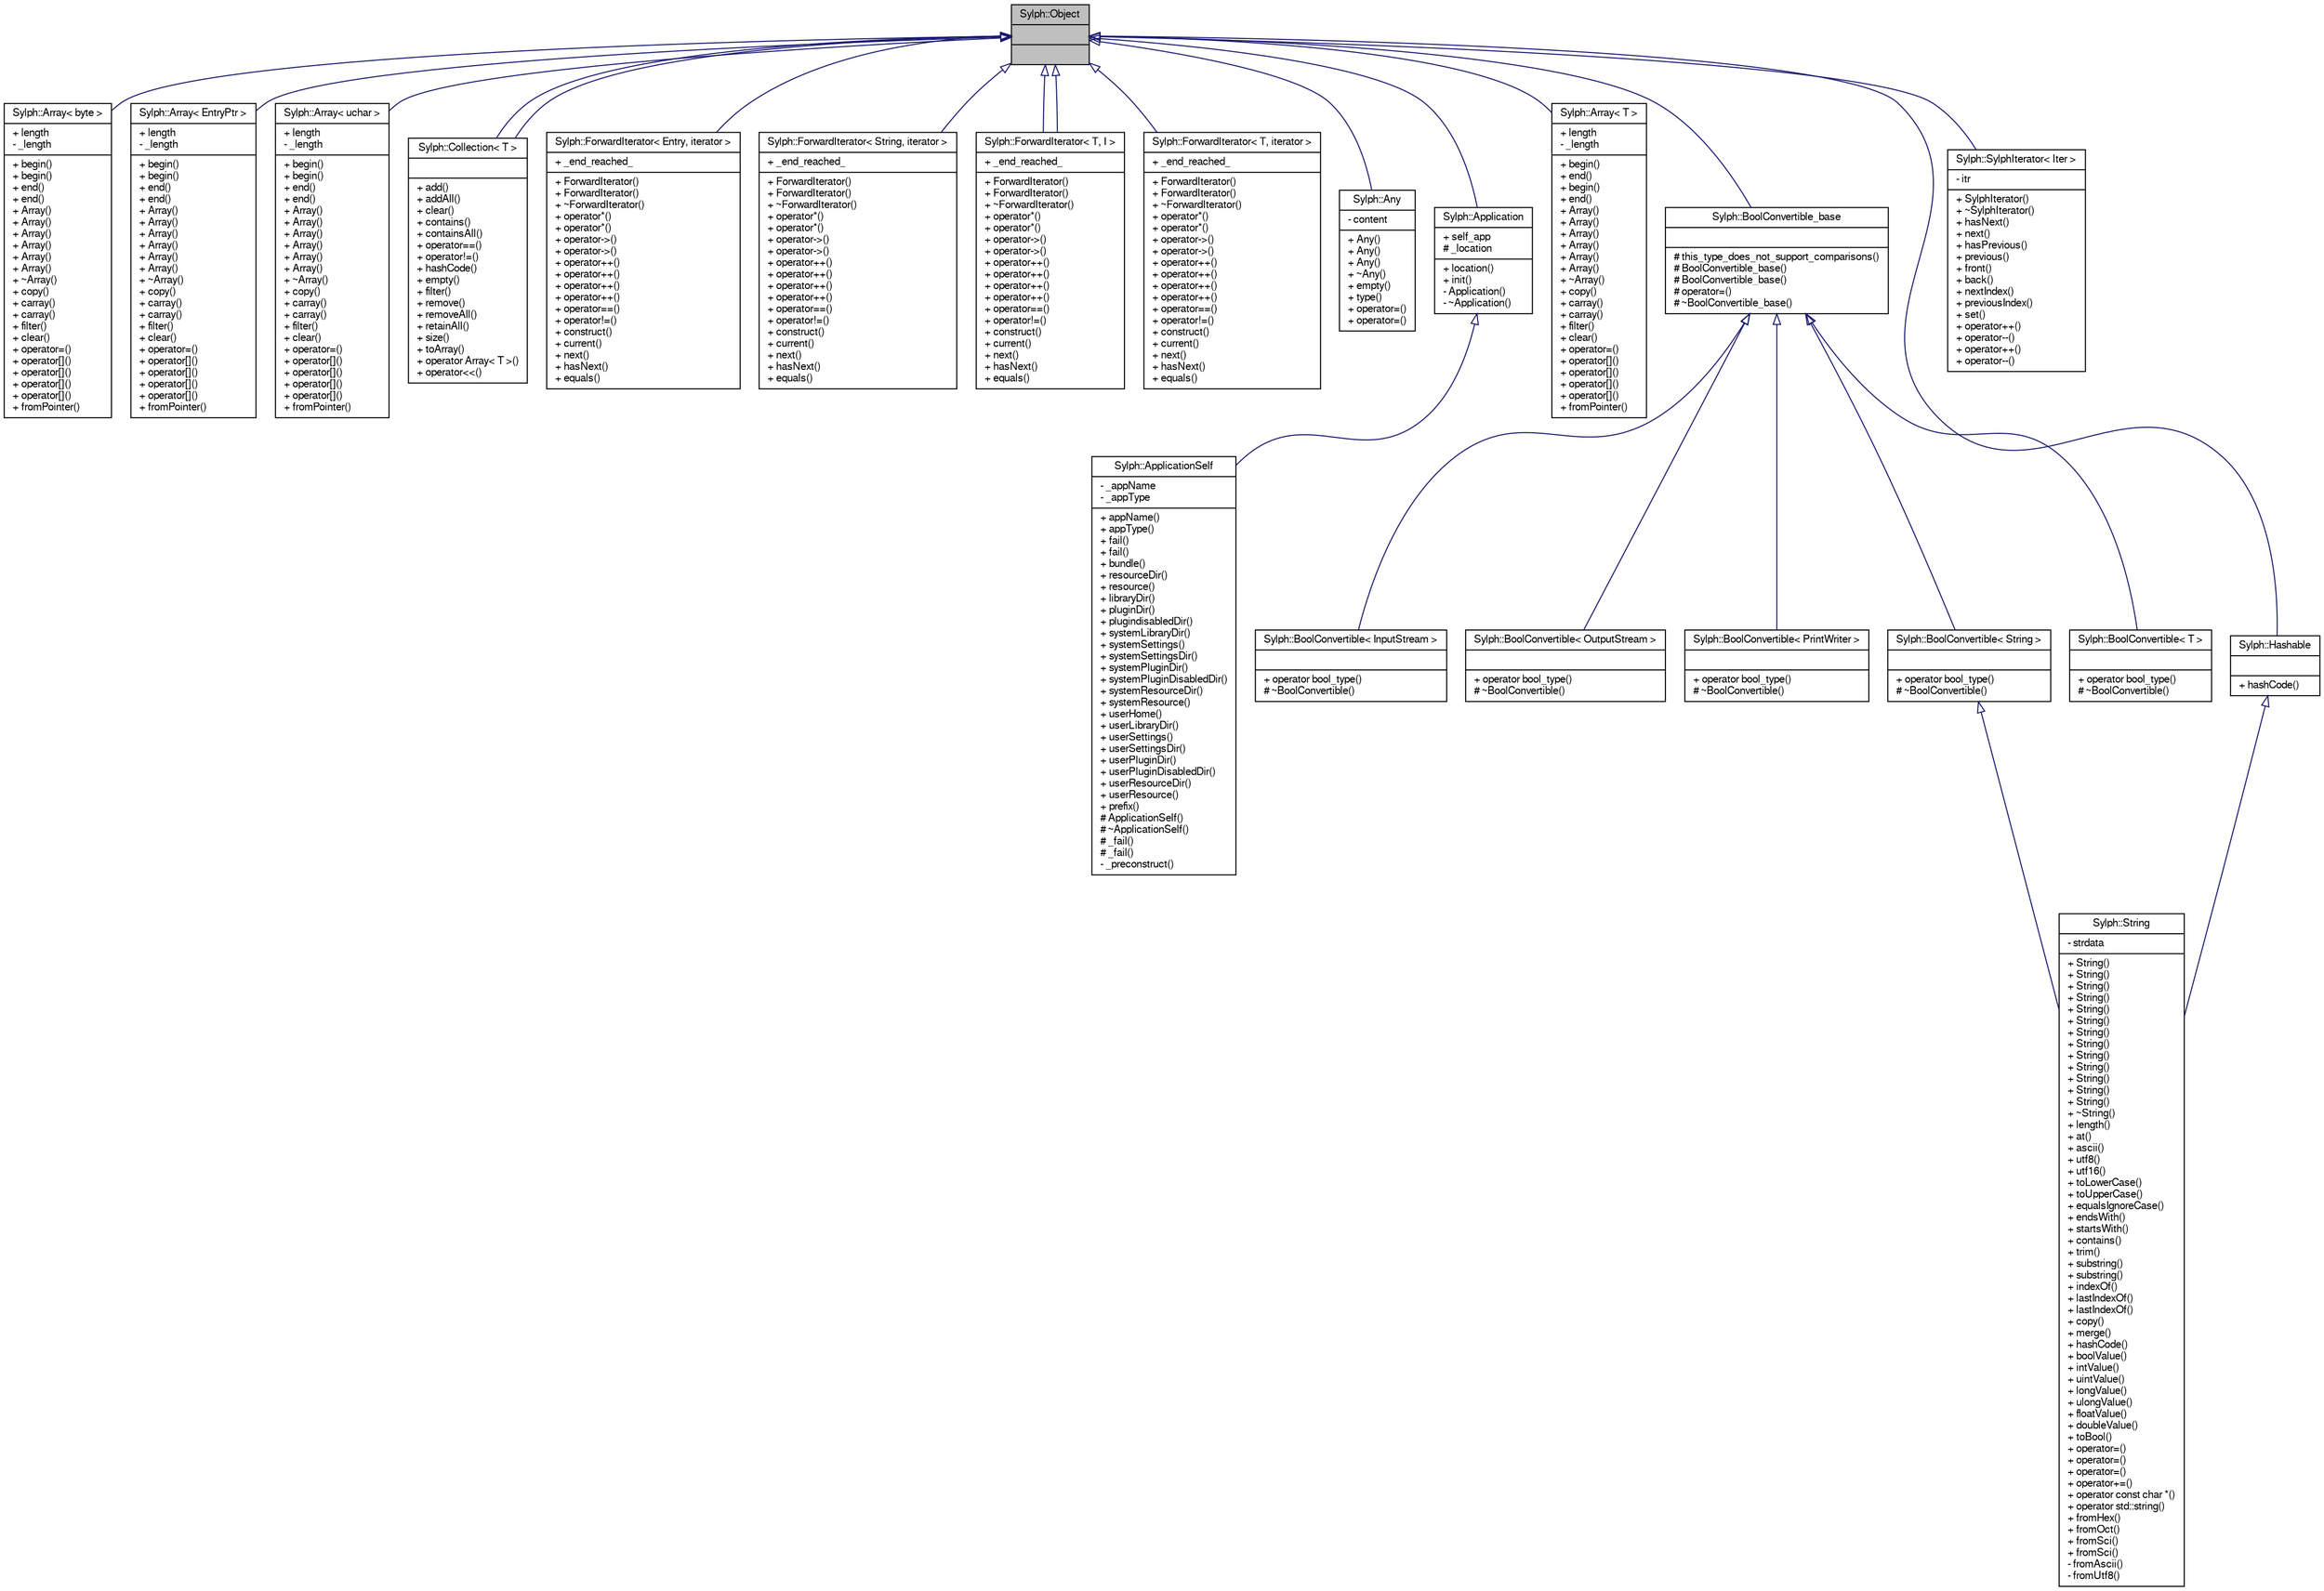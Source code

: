 digraph G
{
  edge [fontname="FreeSans",fontsize="10",labelfontname="FreeSans",labelfontsize="10"];
  node [fontname="FreeSans",fontsize="10",shape=record];
  Node1 [label="{Sylph::Object\n||}",height=0.2,width=0.4,color="black", fillcolor="grey75", style="filled" fontcolor="black"];
  Node1 -> Node2 [dir=back,color="midnightblue",fontsize="10",style="solid",arrowtail="empty",fontname="FreeSans"];
  Node2 [label="{Sylph::Array\< byte \>\n|+ length\l- _length\l|+ begin()\l+ begin()\l+ end()\l+ end()\l+ Array()\l+ Array()\l+ Array()\l+ Array()\l+ Array()\l+ Array()\l+ ~Array()\l+ copy()\l+ carray()\l+ carray()\l+ filter()\l+ clear()\l+ operator=()\l+ operator[]()\l+ operator[]()\l+ operator[]()\l+ operator[]()\l+ fromPointer()\l}",height=0.2,width=0.4,color="black", fillcolor="white", style="filled",URL="$class_sylph_1_1_array.html"];
  Node1 -> Node3 [dir=back,color="midnightblue",fontsize="10",style="solid",arrowtail="empty",fontname="FreeSans"];
  Node3 [label="{Sylph::Array\< EntryPtr \>\n|+ length\l- _length\l|+ begin()\l+ begin()\l+ end()\l+ end()\l+ Array()\l+ Array()\l+ Array()\l+ Array()\l+ Array()\l+ Array()\l+ ~Array()\l+ copy()\l+ carray()\l+ carray()\l+ filter()\l+ clear()\l+ operator=()\l+ operator[]()\l+ operator[]()\l+ operator[]()\l+ operator[]()\l+ fromPointer()\l}",height=0.2,width=0.4,color="black", fillcolor="white", style="filled",URL="$class_sylph_1_1_array.html"];
  Node1 -> Node4 [dir=back,color="midnightblue",fontsize="10",style="solid",arrowtail="empty",fontname="FreeSans"];
  Node4 [label="{Sylph::Array\< uchar \>\n|+ length\l- _length\l|+ begin()\l+ begin()\l+ end()\l+ end()\l+ Array()\l+ Array()\l+ Array()\l+ Array()\l+ Array()\l+ Array()\l+ ~Array()\l+ copy()\l+ carray()\l+ carray()\l+ filter()\l+ clear()\l+ operator=()\l+ operator[]()\l+ operator[]()\l+ operator[]()\l+ operator[]()\l+ fromPointer()\l}",height=0.2,width=0.4,color="black", fillcolor="white", style="filled",URL="$class_sylph_1_1_array.html"];
  Node1 -> Node5 [dir=back,color="midnightblue",fontsize="10",style="solid",arrowtail="empty",fontname="FreeSans"];
  Node5 [label="{Sylph::Collection\< T \>\n||+ add()\l+ addAll()\l+ clear()\l+ contains()\l+ containsAll()\l+ operator==()\l+ operator!=()\l+ hashCode()\l+ empty()\l+ filter()\l+ remove()\l+ removeAll()\l+ retainAll()\l+ size()\l+ toArray()\l+ operator Array\< T \>()\l+ operator\<\<()\l}",height=0.2,width=0.4,color="black", fillcolor="white", style="filled",URL="$class_sylph_1_1_collection.html"];
  Node1 -> Node6 [dir=back,color="midnightblue",fontsize="10",style="solid",arrowtail="empty",fontname="FreeSans"];
  Node6 [label="{Sylph::ForwardIterator\< Entry, iterator \>\n|+ _end_reached_\l|+ ForwardIterator()\l+ ForwardIterator()\l+ ~ForwardIterator()\l+ operator*()\l+ operator*()\l+ operator-\>()\l+ operator-\>()\l+ operator++()\l+ operator++()\l+ operator++()\l+ operator++()\l+ operator==()\l+ operator!=()\l+ construct()\l+ current()\l+ next()\l+ hasNext()\l+ equals()\l}",height=0.2,width=0.4,color="black", fillcolor="white", style="filled",URL="$class_sylph_1_1_forward_iterator.html"];
  Node1 -> Node7 [dir=back,color="midnightblue",fontsize="10",style="solid",arrowtail="empty",fontname="FreeSans"];
  Node7 [label="{Sylph::ForwardIterator\< String, iterator \>\n|+ _end_reached_\l|+ ForwardIterator()\l+ ForwardIterator()\l+ ~ForwardIterator()\l+ operator*()\l+ operator*()\l+ operator-\>()\l+ operator-\>()\l+ operator++()\l+ operator++()\l+ operator++()\l+ operator++()\l+ operator==()\l+ operator!=()\l+ construct()\l+ current()\l+ next()\l+ hasNext()\l+ equals()\l}",height=0.2,width=0.4,color="black", fillcolor="white", style="filled",URL="$class_sylph_1_1_forward_iterator.html"];
  Node1 -> Node8 [dir=back,color="midnightblue",fontsize="10",style="solid",arrowtail="empty",fontname="FreeSans"];
  Node8 [label="{Sylph::ForwardIterator\< T, I \>\n|+ _end_reached_\l|+ ForwardIterator()\l+ ForwardIterator()\l+ ~ForwardIterator()\l+ operator*()\l+ operator*()\l+ operator-\>()\l+ operator-\>()\l+ operator++()\l+ operator++()\l+ operator++()\l+ operator++()\l+ operator==()\l+ operator!=()\l+ construct()\l+ current()\l+ next()\l+ hasNext()\l+ equals()\l}",height=0.2,width=0.4,color="black", fillcolor="white", style="filled",URL="$class_sylph_1_1_forward_iterator.html"];
  Node1 -> Node9 [dir=back,color="midnightblue",fontsize="10",style="solid",arrowtail="empty",fontname="FreeSans"];
  Node9 [label="{Sylph::ForwardIterator\< T, iterator \>\n|+ _end_reached_\l|+ ForwardIterator()\l+ ForwardIterator()\l+ ~ForwardIterator()\l+ operator*()\l+ operator*()\l+ operator-\>()\l+ operator-\>()\l+ operator++()\l+ operator++()\l+ operator++()\l+ operator++()\l+ operator==()\l+ operator!=()\l+ construct()\l+ current()\l+ next()\l+ hasNext()\l+ equals()\l}",height=0.2,width=0.4,color="black", fillcolor="white", style="filled",URL="$class_sylph_1_1_forward_iterator.html"];
  Node1 -> Node10 [dir=back,color="midnightblue",fontsize="10",style="solid",arrowtail="empty",fontname="FreeSans"];
  Node10 [label="{Sylph::Any\n|- content\l|+ Any()\l+ Any()\l+ Any()\l+ ~Any()\l+ empty()\l+ type()\l+ operator=()\l+ operator=()\l}",height=0.2,width=0.4,color="black", fillcolor="white", style="filled",URL="$class_sylph_1_1_any.html",tooltip="Wrapper class for any kind of class."];
  Node1 -> Node11 [dir=back,color="midnightblue",fontsize="10",style="solid",arrowtail="empty",fontname="FreeSans"];
  Node11 [label="{Sylph::Application\n|+ self_app\l# _location\l|+ location()\l+ init()\l- Application()\l- ~Application()\l}",height=0.2,width=0.4,color="black", fillcolor="white", style="filled",URL="$class_sylph_1_1_application.html",tooltip="Class representing an application."];
  Node11 -> Node12 [dir=back,color="midnightblue",fontsize="10",style="solid",arrowtail="empty",fontname="FreeSans"];
  Node12 [label="{Sylph::ApplicationSelf\n|- _appName\l- _appType\l|+ appName()\l+ appType()\l+ fail()\l+ fail()\l+ bundle()\l+ resourceDir()\l+ resource()\l+ libraryDir()\l+ pluginDir()\l+ plugindisabledDir()\l+ systemLibraryDir()\l+ systemSettings()\l+ systemSettingsDir()\l+ systemPluginDir()\l+ systemPluginDisabledDir()\l+ systemResourceDir()\l+ systemResource()\l+ userHome()\l+ userLibraryDir()\l+ userSettings()\l+ userSettingsDir()\l+ userPluginDir()\l+ userPluginDisabledDir()\l+ userResourceDir()\l+ userResource()\l+ prefix()\l# ApplicationSelf()\l# ~ApplicationSelf()\l# _fail()\l# _fail()\l- _preconstruct()\l}",height=0.2,width=0.4,color="black", fillcolor="white", style="filled",URL="$class_sylph_1_1_application_self.html",tooltip="An Application representing the currently running application."];
  Node1 -> Node13 [dir=back,color="midnightblue",fontsize="10",style="solid",arrowtail="empty",fontname="FreeSans"];
  Node13 [label="{Sylph::Array\< T \>\n|+ length\l- _length\l|+ begin()\l+ end()\l+ begin()\l+ end()\l+ Array()\l+ Array()\l+ Array()\l+ Array()\l+ Array()\l+ Array()\l+ ~Array()\l+ copy()\l+ carray()\l+ carray()\l+ filter()\l+ clear()\l+ operator=()\l+ operator[]()\l+ operator[]()\l+ operator[]()\l+ operator[]()\l+ fromPointer()\l}",height=0.2,width=0.4,color="black", fillcolor="white", style="filled",URL="$class_sylph_1_1_array.html",tooltip="Array provides a safe array."];
  Node1 -> Node14 [dir=back,color="midnightblue",fontsize="10",style="solid",arrowtail="empty",fontname="FreeSans"];
  Node14 [label="{Sylph::BoolConvertible_base\n||# this_type_does_not_support_comparisons()\l# BoolConvertible_base()\l# BoolConvertible_base()\l# operator=()\l# ~BoolConvertible_base()\l}",height=0.2,width=0.4,color="black", fillcolor="white", style="filled",URL="$class_sylph_1_1_bool_convertible__base.html",tooltip="Abstract base class for BoolConvertible."];
  Node14 -> Node15 [dir=back,color="midnightblue",fontsize="10",style="solid",arrowtail="empty",fontname="FreeSans"];
  Node15 [label="{Sylph::BoolConvertible\< InputStream \>\n||+ operator bool_type()\l# ~BoolConvertible()\l}",height=0.2,width=0.4,color="black", fillcolor="white", style="filled",URL="$class_sylph_1_1_bool_convertible.html"];
  Node14 -> Node16 [dir=back,color="midnightblue",fontsize="10",style="solid",arrowtail="empty",fontname="FreeSans"];
  Node16 [label="{Sylph::BoolConvertible\< OutputStream \>\n||+ operator bool_type()\l# ~BoolConvertible()\l}",height=0.2,width=0.4,color="black", fillcolor="white", style="filled",URL="$class_sylph_1_1_bool_convertible.html"];
  Node14 -> Node17 [dir=back,color="midnightblue",fontsize="10",style="solid",arrowtail="empty",fontname="FreeSans"];
  Node17 [label="{Sylph::BoolConvertible\< PrintWriter \>\n||+ operator bool_type()\l# ~BoolConvertible()\l}",height=0.2,width=0.4,color="black", fillcolor="white", style="filled",URL="$class_sylph_1_1_bool_convertible.html"];
  Node14 -> Node18 [dir=back,color="midnightblue",fontsize="10",style="solid",arrowtail="empty",fontname="FreeSans"];
  Node18 [label="{Sylph::BoolConvertible\< String \>\n||+ operator bool_type()\l# ~BoolConvertible()\l}",height=0.2,width=0.4,color="black", fillcolor="white", style="filled",URL="$class_sylph_1_1_bool_convertible.html"];
  Node18 -> Node19 [dir=back,color="midnightblue",fontsize="10",style="solid",arrowtail="empty",fontname="FreeSans"];
  Node19 [label="{Sylph::String\n|- strdata\l|+ String()\l+ String()\l+ String()\l+ String()\l+ String()\l+ String()\l+ String()\l+ String()\l+ String()\l+ String()\l+ String()\l+ String()\l+ String()\l+ ~String()\l+ length()\l+ at()\l+ ascii()\l+ utf8()\l+ utf16()\l+ toLowerCase()\l+ toUpperCase()\l+ equalsIgnoreCase()\l+ endsWith()\l+ startsWith()\l+ contains()\l+ trim()\l+ substring()\l+ substring()\l+ indexOf()\l+ lastIndexOf()\l+ lastIndexOf()\l+ copy()\l+ merge()\l+ hashCode()\l+ boolValue()\l+ intValue()\l+ uintValue()\l+ longValue()\l+ ulongValue()\l+ floatValue()\l+ doubleValue()\l+ toBool()\l+ operator=()\l+ operator=()\l+ operator=()\l+ operator+=()\l+ operator const char *()\l+ operator std::string()\l+ fromHex()\l+ fromOct()\l+ fromSci()\l+ fromSci()\l- fromAscii()\l- fromUtf8()\l}",height=0.2,width=0.4,color="black", fillcolor="white", style="filled",URL="$class_sylph_1_1_string.html",tooltip="The String class represents character strings."];
  Node14 -> Node20 [dir=back,color="midnightblue",fontsize="10",style="solid",arrowtail="empty",fontname="FreeSans"];
  Node20 [label="{Sylph::BoolConvertible\< T \>\n||+ operator bool_type()\l# ~BoolConvertible()\l}",height=0.2,width=0.4,color="black", fillcolor="white", style="filled",URL="$class_sylph_1_1_bool_convertible.html",tooltip="Implementation of the Safe Bool Idiom."];
  Node1 -> Node5 [dir=back,color="midnightblue",fontsize="10",style="solid",arrowtail="empty",fontname="FreeSans"];
  Node1 -> Node8 [dir=back,color="midnightblue",fontsize="10",style="solid",arrowtail="empty",fontname="FreeSans"];
  Node1 -> Node21 [dir=back,color="midnightblue",fontsize="10",style="solid",arrowtail="empty",fontname="FreeSans"];
  Node21 [label="{Sylph::Hashable\n||+ hashCode()\l}",height=0.2,width=0.4,color="black", fillcolor="white", style="filled",URL="$class_sylph_1_1_hashable.html",tooltip="Interface to indicate this object provides its own hashCode function."];
  Node21 -> Node19 [dir=back,color="midnightblue",fontsize="10",style="solid",arrowtail="empty",fontname="FreeSans"];
  Node1 -> Node22 [dir=back,color="midnightblue",fontsize="10",style="solid",arrowtail="empty",fontname="FreeSans"];
  Node22 [label="{Sylph::SylphIterator\< Iter \>\n|- itr\l|+ SylphIterator()\l+ ~SylphIterator()\l+ hasNext()\l+ next()\l+ hasPrevious()\l+ previous()\l+ front()\l+ back()\l+ nextIndex()\l+ previousIndex()\l+ set()\l+ operator++()\l+ operator--()\l+ operator++()\l+ operator--()\l}",height=0.2,width=0.4,color="black", fillcolor="white", style="filled",URL="$class_sylph_1_1_sylph_iterator.html",tooltip="SylphIterator provides a easier-to-use wrapper around STL iterators."];
}
